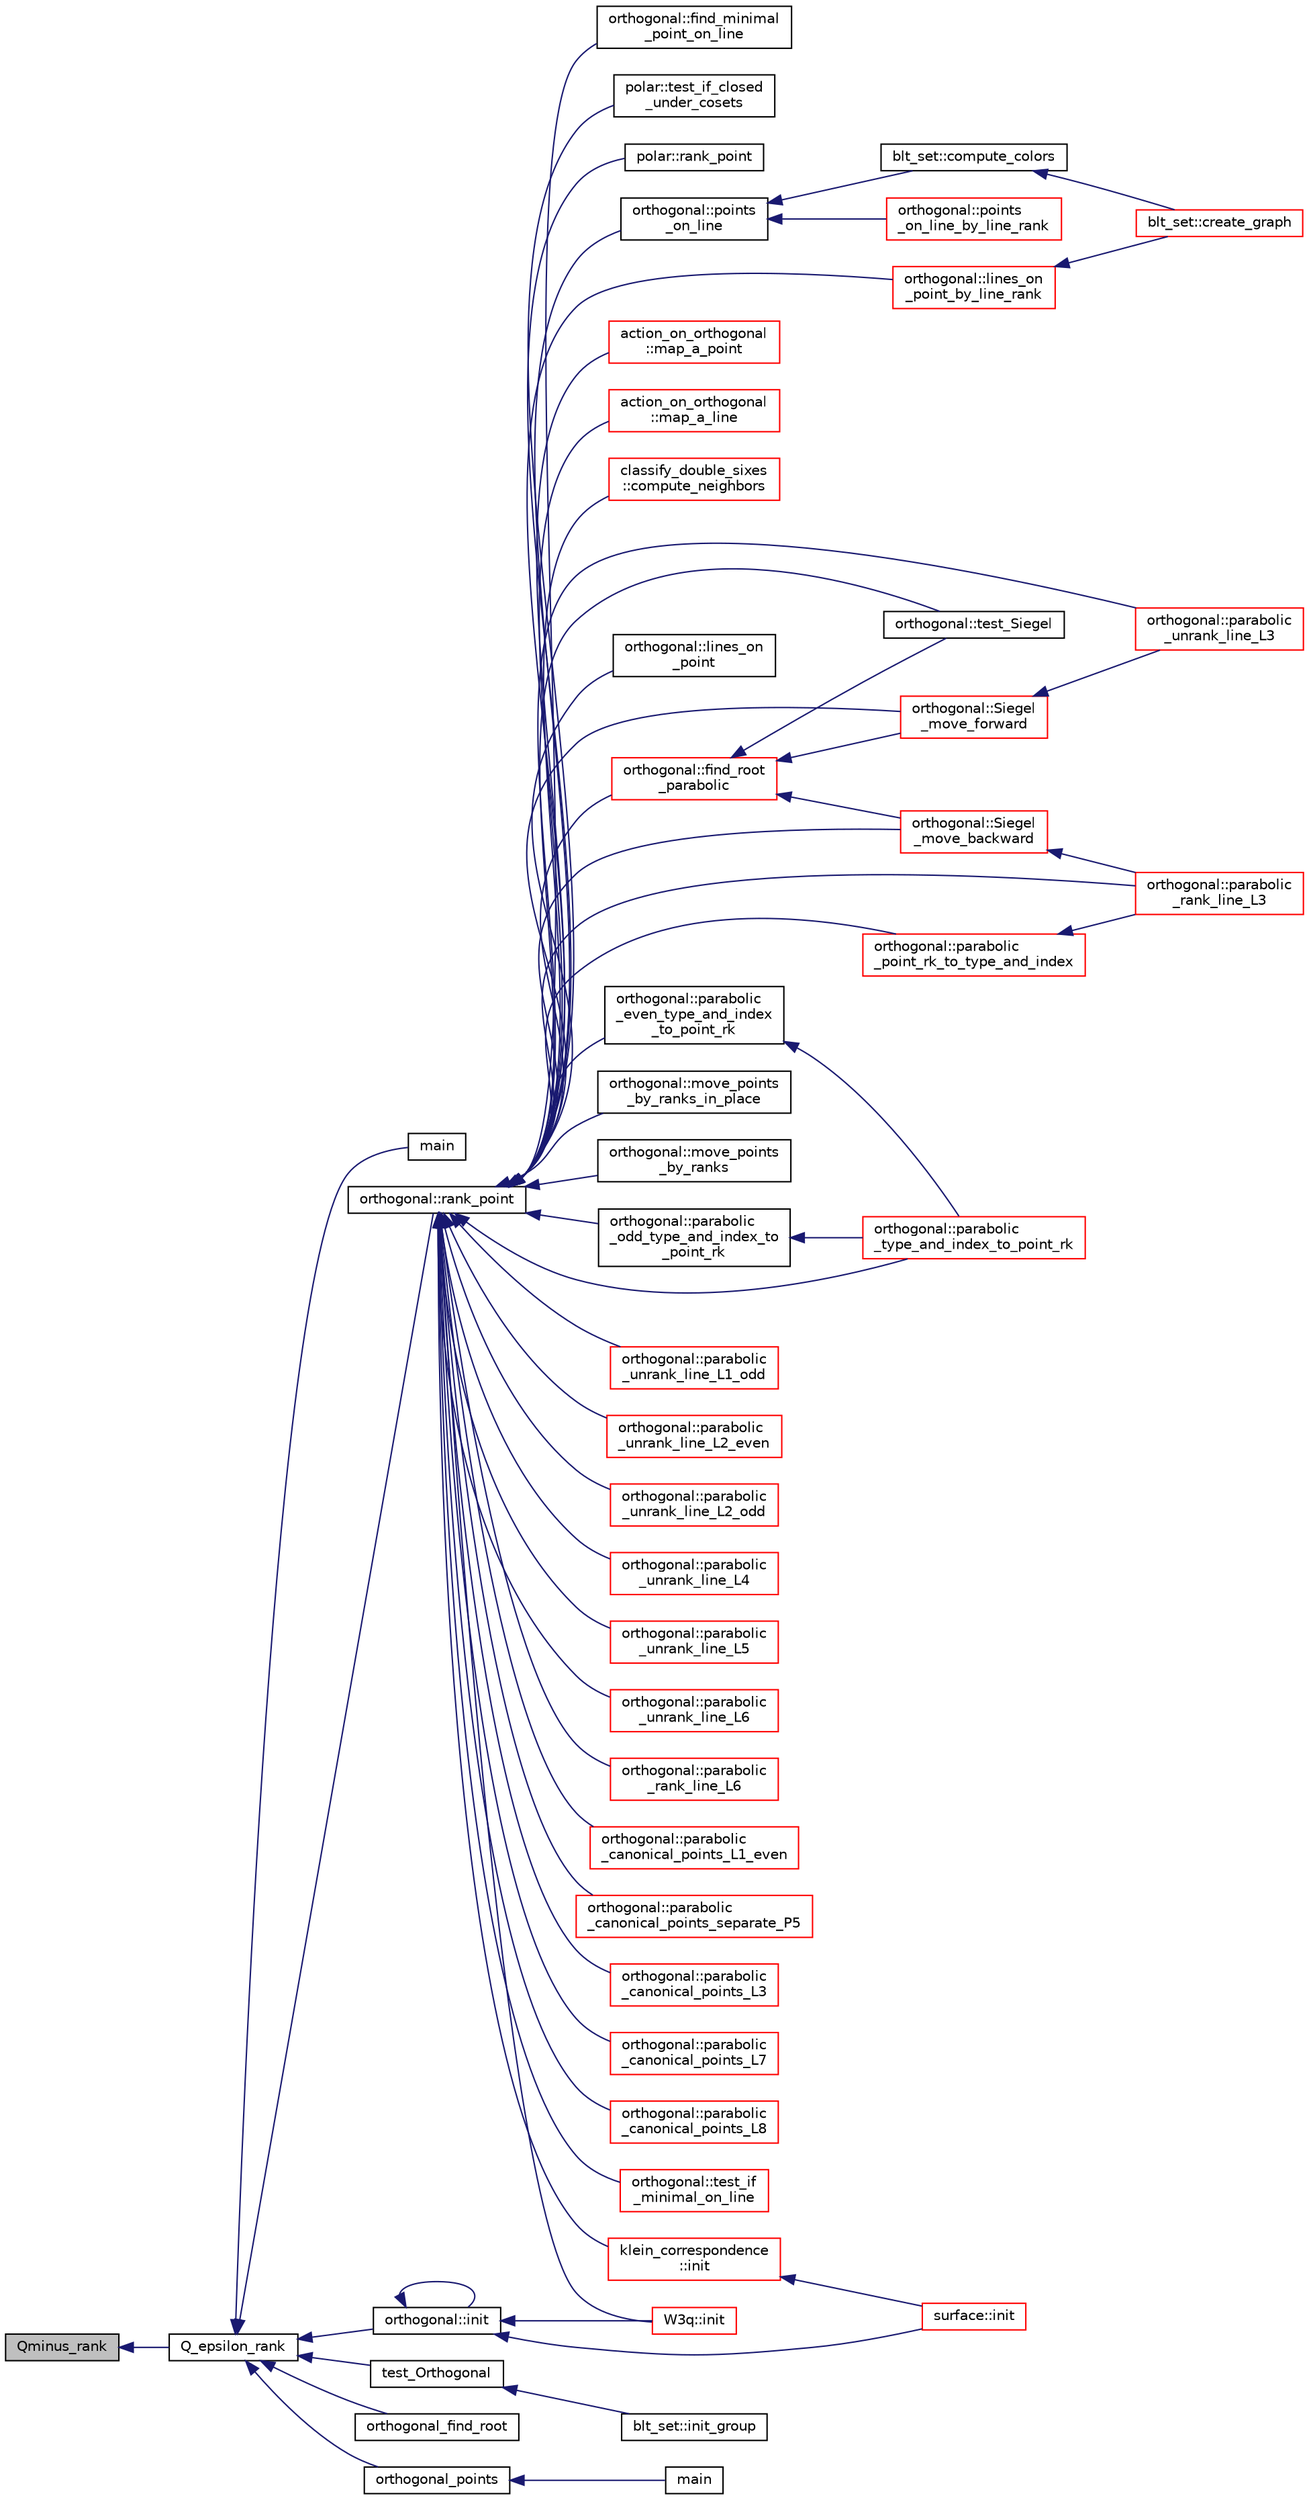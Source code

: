 digraph "Qminus_rank"
{
  edge [fontname="Helvetica",fontsize="10",labelfontname="Helvetica",labelfontsize="10"];
  node [fontname="Helvetica",fontsize="10",shape=record];
  rankdir="LR";
  Node18283 [label="Qminus_rank",height=0.2,width=0.4,color="black", fillcolor="grey75", style="filled", fontcolor="black"];
  Node18283 -> Node18284 [dir="back",color="midnightblue",fontsize="10",style="solid",fontname="Helvetica"];
  Node18284 [label="Q_epsilon_rank",height=0.2,width=0.4,color="black", fillcolor="white", style="filled",URL="$db/da0/lib_2foundations_2geometry_2orthogonal__points_8_c.html#a0949e1151174e2988aa697cb31942e97"];
  Node18284 -> Node18285 [dir="back",color="midnightblue",fontsize="10",style="solid",fontname="Helvetica"];
  Node18285 [label="main",height=0.2,width=0.4,color="black", fillcolor="white", style="filled",URL="$d1/d15/apps_2combinatorics_2orthogonal_8_c.html#a3c04138a5bfe5d72780bb7e82a18e627"];
  Node18284 -> Node18286 [dir="back",color="midnightblue",fontsize="10",style="solid",fontname="Helvetica"];
  Node18286 [label="orthogonal::rank_point",height=0.2,width=0.4,color="black", fillcolor="white", style="filled",URL="$d7/daa/classorthogonal.html#adb4f1528590a804b3c011a68c9ebf655"];
  Node18286 -> Node18287 [dir="back",color="midnightblue",fontsize="10",style="solid",fontname="Helvetica"];
  Node18287 [label="orthogonal::points\l_on_line",height=0.2,width=0.4,color="black", fillcolor="white", style="filled",URL="$d7/daa/classorthogonal.html#afe1cc564902cc557d4d4d2ff85ee6839"];
  Node18287 -> Node18288 [dir="back",color="midnightblue",fontsize="10",style="solid",fontname="Helvetica"];
  Node18288 [label="blt_set::compute_colors",height=0.2,width=0.4,color="black", fillcolor="white", style="filled",URL="$d1/d3d/classblt__set.html#a6629b3a1a50c0f2736034abaea6f7d63"];
  Node18288 -> Node18289 [dir="back",color="midnightblue",fontsize="10",style="solid",fontname="Helvetica"];
  Node18289 [label="blt_set::create_graph",height=0.2,width=0.4,color="red", fillcolor="white", style="filled",URL="$d1/d3d/classblt__set.html#ae92249ece99ffbc92e93e49cd5d5dccf"];
  Node18287 -> Node18292 [dir="back",color="midnightblue",fontsize="10",style="solid",fontname="Helvetica"];
  Node18292 [label="orthogonal::points\l_on_line_by_line_rank",height=0.2,width=0.4,color="red", fillcolor="white", style="filled",URL="$d7/daa/classorthogonal.html#aec3f511b69d0a28340f93d6f904c5daa"];
  Node18286 -> Node18362 [dir="back",color="midnightblue",fontsize="10",style="solid",fontname="Helvetica"];
  Node18362 [label="orthogonal::lines_on\l_point",height=0.2,width=0.4,color="black", fillcolor="white", style="filled",URL="$d7/daa/classorthogonal.html#aa3249c7fddbc156af817fb274e41c914"];
  Node18286 -> Node18363 [dir="back",color="midnightblue",fontsize="10",style="solid",fontname="Helvetica"];
  Node18363 [label="orthogonal::lines_on\l_point_by_line_rank",height=0.2,width=0.4,color="red", fillcolor="white", style="filled",URL="$d7/daa/classorthogonal.html#adc21874b6da3cd3585c704994fb538aa"];
  Node18363 -> Node18289 [dir="back",color="midnightblue",fontsize="10",style="solid",fontname="Helvetica"];
  Node18286 -> Node18383 [dir="back",color="midnightblue",fontsize="10",style="solid",fontname="Helvetica"];
  Node18383 [label="orthogonal::test_Siegel",height=0.2,width=0.4,color="black", fillcolor="white", style="filled",URL="$d7/daa/classorthogonal.html#ad6d248c572d92abe41416065addd4a69"];
  Node18286 -> Node18384 [dir="back",color="midnightblue",fontsize="10",style="solid",fontname="Helvetica"];
  Node18384 [label="orthogonal::move_points\l_by_ranks_in_place",height=0.2,width=0.4,color="black", fillcolor="white", style="filled",URL="$d7/daa/classorthogonal.html#a82fac7f7528e41392b5fe89860d4204d"];
  Node18286 -> Node18385 [dir="back",color="midnightblue",fontsize="10",style="solid",fontname="Helvetica"];
  Node18385 [label="orthogonal::move_points\l_by_ranks",height=0.2,width=0.4,color="black", fillcolor="white", style="filled",URL="$d7/daa/classorthogonal.html#a6b1b57c7b6114d7d51c9375fe5014b22"];
  Node18286 -> Node18386 [dir="back",color="midnightblue",fontsize="10",style="solid",fontname="Helvetica"];
  Node18386 [label="orthogonal::parabolic\l_type_and_index_to_point_rk",height=0.2,width=0.4,color="red", fillcolor="white", style="filled",URL="$d7/daa/classorthogonal.html#a67c316cf01b382762e6ac372f522d106"];
  Node18286 -> Node18636 [dir="back",color="midnightblue",fontsize="10",style="solid",fontname="Helvetica"];
  Node18636 [label="orthogonal::parabolic\l_even_type_and_index\l_to_point_rk",height=0.2,width=0.4,color="black", fillcolor="white", style="filled",URL="$d7/daa/classorthogonal.html#af43894039e8c5a8039f52b93dfa3ff77"];
  Node18636 -> Node18386 [dir="back",color="midnightblue",fontsize="10",style="solid",fontname="Helvetica"];
  Node18286 -> Node18637 [dir="back",color="midnightblue",fontsize="10",style="solid",fontname="Helvetica"];
  Node18637 [label="orthogonal::parabolic\l_odd_type_and_index_to\l_point_rk",height=0.2,width=0.4,color="black", fillcolor="white", style="filled",URL="$d7/daa/classorthogonal.html#aac70113614b52601e38b3ce8cbffbc9a"];
  Node18637 -> Node18386 [dir="back",color="midnightblue",fontsize="10",style="solid",fontname="Helvetica"];
  Node18286 -> Node18638 [dir="back",color="midnightblue",fontsize="10",style="solid",fontname="Helvetica"];
  Node18638 [label="orthogonal::parabolic\l_point_rk_to_type_and_index",height=0.2,width=0.4,color="red", fillcolor="white", style="filled",URL="$d7/daa/classorthogonal.html#aadca2791fa70e971edf85858b725502d"];
  Node18638 -> Node18629 [dir="back",color="midnightblue",fontsize="10",style="solid",fontname="Helvetica"];
  Node18629 [label="orthogonal::parabolic\l_rank_line_L3",height=0.2,width=0.4,color="red", fillcolor="white", style="filled",URL="$d7/daa/classorthogonal.html#afea1a02e2b439b28127cfa2a782da8c9"];
  Node18286 -> Node18617 [dir="back",color="midnightblue",fontsize="10",style="solid",fontname="Helvetica"];
  Node18617 [label="orthogonal::parabolic\l_unrank_line_L1_odd",height=0.2,width=0.4,color="red", fillcolor="white", style="filled",URL="$d7/daa/classorthogonal.html#af59966fe1bb32196deaafbe6849fdeb1"];
  Node18286 -> Node18624 [dir="back",color="midnightblue",fontsize="10",style="solid",fontname="Helvetica"];
  Node18624 [label="orthogonal::parabolic\l_unrank_line_L2_even",height=0.2,width=0.4,color="red", fillcolor="white", style="filled",URL="$d7/daa/classorthogonal.html#a57a7ad0d16ea67c0636c9f179eeed5d1"];
  Node18286 -> Node18625 [dir="back",color="midnightblue",fontsize="10",style="solid",fontname="Helvetica"];
  Node18625 [label="orthogonal::parabolic\l_unrank_line_L2_odd",height=0.2,width=0.4,color="red", fillcolor="white", style="filled",URL="$d7/daa/classorthogonal.html#a9ab8a29daee27c60803e2bf5026a9a9e"];
  Node18286 -> Node18628 [dir="back",color="midnightblue",fontsize="10",style="solid",fontname="Helvetica"];
  Node18628 [label="orthogonal::parabolic\l_unrank_line_L3",height=0.2,width=0.4,color="red", fillcolor="white", style="filled",URL="$d7/daa/classorthogonal.html#ae1edfba289a03ed4d383514c2b0dc4b7"];
  Node18286 -> Node18629 [dir="back",color="midnightblue",fontsize="10",style="solid",fontname="Helvetica"];
  Node18286 -> Node18630 [dir="back",color="midnightblue",fontsize="10",style="solid",fontname="Helvetica"];
  Node18630 [label="orthogonal::parabolic\l_unrank_line_L4",height=0.2,width=0.4,color="red", fillcolor="white", style="filled",URL="$d7/daa/classorthogonal.html#a6a30b6c7f59498ad8c7f2bec7c78d2ff"];
  Node18286 -> Node18632 [dir="back",color="midnightblue",fontsize="10",style="solid",fontname="Helvetica"];
  Node18632 [label="orthogonal::parabolic\l_unrank_line_L5",height=0.2,width=0.4,color="red", fillcolor="white", style="filled",URL="$d7/daa/classorthogonal.html#a77831b97ebbbc5d8103c5e7e0edfeb9b"];
  Node18286 -> Node18616 [dir="back",color="midnightblue",fontsize="10",style="solid",fontname="Helvetica"];
  Node18616 [label="orthogonal::parabolic\l_unrank_line_L6",height=0.2,width=0.4,color="red", fillcolor="white", style="filled",URL="$d7/daa/classorthogonal.html#a3fecd8b43b3e09d6b35e550850b11d56"];
  Node18286 -> Node18623 [dir="back",color="midnightblue",fontsize="10",style="solid",fontname="Helvetica"];
  Node18623 [label="orthogonal::parabolic\l_rank_line_L6",height=0.2,width=0.4,color="red", fillcolor="white", style="filled",URL="$d7/daa/classorthogonal.html#ab242f864cc2a012dee7c379649d2e566"];
  Node18286 -> Node18643 [dir="back",color="midnightblue",fontsize="10",style="solid",fontname="Helvetica"];
  Node18643 [label="orthogonal::find_root\l_parabolic",height=0.2,width=0.4,color="red", fillcolor="white", style="filled",URL="$d7/daa/classorthogonal.html#a2e4453bb31692707f8a9e8b660b2e136"];
  Node18643 -> Node18383 [dir="back",color="midnightblue",fontsize="10",style="solid",fontname="Helvetica"];
  Node18643 -> Node18646 [dir="back",color="midnightblue",fontsize="10",style="solid",fontname="Helvetica"];
  Node18646 [label="orthogonal::Siegel\l_move_forward",height=0.2,width=0.4,color="red", fillcolor="white", style="filled",URL="$d7/daa/classorthogonal.html#a065d0faccc00df42afd671dac644d480"];
  Node18646 -> Node18628 [dir="back",color="midnightblue",fontsize="10",style="solid",fontname="Helvetica"];
  Node18643 -> Node18648 [dir="back",color="midnightblue",fontsize="10",style="solid",fontname="Helvetica"];
  Node18648 [label="orthogonal::Siegel\l_move_backward",height=0.2,width=0.4,color="red", fillcolor="white", style="filled",URL="$d7/daa/classorthogonal.html#a365beaf002d1ffc9a600e73f1983e800"];
  Node18648 -> Node18629 [dir="back",color="midnightblue",fontsize="10",style="solid",fontname="Helvetica"];
  Node18286 -> Node18646 [dir="back",color="midnightblue",fontsize="10",style="solid",fontname="Helvetica"];
  Node18286 -> Node18648 [dir="back",color="midnightblue",fontsize="10",style="solid",fontname="Helvetica"];
  Node18286 -> Node18650 [dir="back",color="midnightblue",fontsize="10",style="solid",fontname="Helvetica"];
  Node18650 [label="orthogonal::parabolic\l_canonical_points_L1_even",height=0.2,width=0.4,color="red", fillcolor="white", style="filled",URL="$d7/daa/classorthogonal.html#ab0b604545d072f29150a4004ca96444b"];
  Node18286 -> Node18653 [dir="back",color="midnightblue",fontsize="10",style="solid",fontname="Helvetica"];
  Node18653 [label="orthogonal::parabolic\l_canonical_points_separate_P5",height=0.2,width=0.4,color="red", fillcolor="white", style="filled",URL="$d7/daa/classorthogonal.html#a8d0027eb77931aa6f8651f392b9b4e79"];
  Node18286 -> Node18654 [dir="back",color="midnightblue",fontsize="10",style="solid",fontname="Helvetica"];
  Node18654 [label="orthogonal::parabolic\l_canonical_points_L3",height=0.2,width=0.4,color="red", fillcolor="white", style="filled",URL="$d7/daa/classorthogonal.html#a753ec2a388f3b866bd96928051911802"];
  Node18286 -> Node18655 [dir="back",color="midnightblue",fontsize="10",style="solid",fontname="Helvetica"];
  Node18655 [label="orthogonal::parabolic\l_canonical_points_L7",height=0.2,width=0.4,color="red", fillcolor="white", style="filled",URL="$d7/daa/classorthogonal.html#a24a02b853a67fddf218aa24a185506eb"];
  Node18286 -> Node18656 [dir="back",color="midnightblue",fontsize="10",style="solid",fontname="Helvetica"];
  Node18656 [label="orthogonal::parabolic\l_canonical_points_L8",height=0.2,width=0.4,color="red", fillcolor="white", style="filled",URL="$d7/daa/classorthogonal.html#ad6539385a01fde3384fa94fd4256ee38"];
  Node18286 -> Node18657 [dir="back",color="midnightblue",fontsize="10",style="solid",fontname="Helvetica"];
  Node18657 [label="orthogonal::test_if\l_minimal_on_line",height=0.2,width=0.4,color="red", fillcolor="white", style="filled",URL="$d7/daa/classorthogonal.html#ac1c98fb2e2bea810ab68ccc3097528b1"];
  Node18286 -> Node18658 [dir="back",color="midnightblue",fontsize="10",style="solid",fontname="Helvetica"];
  Node18658 [label="orthogonal::find_minimal\l_point_on_line",height=0.2,width=0.4,color="black", fillcolor="white", style="filled",URL="$d7/daa/classorthogonal.html#a352d503273829a46f432965027a2d3ed"];
  Node18286 -> Node18659 [dir="back",color="midnightblue",fontsize="10",style="solid",fontname="Helvetica"];
  Node18659 [label="polar::test_if_closed\l_under_cosets",height=0.2,width=0.4,color="black", fillcolor="white", style="filled",URL="$da/d1c/classpolar.html#ac138ccb36cf30d262a8d8eb55e74486f"];
  Node18286 -> Node18660 [dir="back",color="midnightblue",fontsize="10",style="solid",fontname="Helvetica"];
  Node18660 [label="polar::rank_point",height=0.2,width=0.4,color="black", fillcolor="white", style="filled",URL="$da/d1c/classpolar.html#afab76dc36a35368c19a944d63e9f679c"];
  Node18286 -> Node18661 [dir="back",color="midnightblue",fontsize="10",style="solid",fontname="Helvetica"];
  Node18661 [label="klein_correspondence\l::init",height=0.2,width=0.4,color="red", fillcolor="white", style="filled",URL="$d7/d99/classklein__correspondence.html#a9f555dc65174ab66579e1118bd9b4ca0"];
  Node18661 -> Node18391 [dir="back",color="midnightblue",fontsize="10",style="solid",fontname="Helvetica"];
  Node18391 [label="surface::init",height=0.2,width=0.4,color="red", fillcolor="white", style="filled",URL="$d5/d88/classsurface.html#a90570b0ca6ab02988159f2c40cb27308"];
  Node18286 -> Node18392 [dir="back",color="midnightblue",fontsize="10",style="solid",fontname="Helvetica"];
  Node18392 [label="W3q::init",height=0.2,width=0.4,color="red", fillcolor="white", style="filled",URL="$de/d2c/class_w3q.html#a215fe070895a4915537fcb1bfba4f777"];
  Node18286 -> Node18662 [dir="back",color="midnightblue",fontsize="10",style="solid",fontname="Helvetica"];
  Node18662 [label="action_on_orthogonal\l::map_a_point",height=0.2,width=0.4,color="red", fillcolor="white", style="filled",URL="$dc/d87/classaction__on__orthogonal.html#a99224de62ef02d140676a31ac663a63b"];
  Node18286 -> Node18410 [dir="back",color="midnightblue",fontsize="10",style="solid",fontname="Helvetica"];
  Node18410 [label="action_on_orthogonal\l::map_a_line",height=0.2,width=0.4,color="red", fillcolor="white", style="filled",URL="$dc/d87/classaction__on__orthogonal.html#ac7e41a4bbc9e0f2813f2f7030f3ed177"];
  Node18286 -> Node18325 [dir="back",color="midnightblue",fontsize="10",style="solid",fontname="Helvetica"];
  Node18325 [label="classify_double_sixes\l::compute_neighbors",height=0.2,width=0.4,color="red", fillcolor="white", style="filled",URL="$dd/d23/classclassify__double__sixes.html#a675e241052c36c58063ddcfc06d209b2"];
  Node18284 -> Node18390 [dir="back",color="midnightblue",fontsize="10",style="solid",fontname="Helvetica"];
  Node18390 [label="orthogonal::init",height=0.2,width=0.4,color="black", fillcolor="white", style="filled",URL="$d7/daa/classorthogonal.html#a8bd53ba30f34ac50889503f0f3ef6deb"];
  Node18390 -> Node18390 [dir="back",color="midnightblue",fontsize="10",style="solid",fontname="Helvetica"];
  Node18390 -> Node18391 [dir="back",color="midnightblue",fontsize="10",style="solid",fontname="Helvetica"];
  Node18390 -> Node18392 [dir="back",color="midnightblue",fontsize="10",style="solid",fontname="Helvetica"];
  Node18284 -> Node18663 [dir="back",color="midnightblue",fontsize="10",style="solid",fontname="Helvetica"];
  Node18663 [label="test_Orthogonal",height=0.2,width=0.4,color="black", fillcolor="white", style="filled",URL="$db/da0/lib_2foundations_2geometry_2orthogonal__points_8_c.html#a071f90f8a33649e2d4a8f5c9a401a4f4"];
  Node18663 -> Node18605 [dir="back",color="midnightblue",fontsize="10",style="solid",fontname="Helvetica"];
  Node18605 [label="blt_set::init_group",height=0.2,width=0.4,color="black", fillcolor="white", style="filled",URL="$d1/d3d/classblt__set.html#a9e5aede3bbac6f5e1dd31a8965bba200"];
  Node18284 -> Node18664 [dir="back",color="midnightblue",fontsize="10",style="solid",fontname="Helvetica"];
  Node18664 [label="orthogonal_find_root",height=0.2,width=0.4,color="black", fillcolor="white", style="filled",URL="$db/da0/lib_2foundations_2geometry_2orthogonal__points_8_c.html#a6c7b16f839dc3e1ee95f61a37139c8a0"];
  Node18284 -> Node18665 [dir="back",color="midnightblue",fontsize="10",style="solid",fontname="Helvetica"];
  Node18665 [label="orthogonal_points",height=0.2,width=0.4,color="black", fillcolor="white", style="filled",URL="$d7/d83/points_8_c.html#a2a86a595e599aecd619f0046595252e4"];
  Node18665 -> Node18666 [dir="back",color="midnightblue",fontsize="10",style="solid",fontname="Helvetica"];
  Node18666 [label="main",height=0.2,width=0.4,color="black", fillcolor="white", style="filled",URL="$d7/d83/points_8_c.html#a3c04138a5bfe5d72780bb7e82a18e627"];
}

